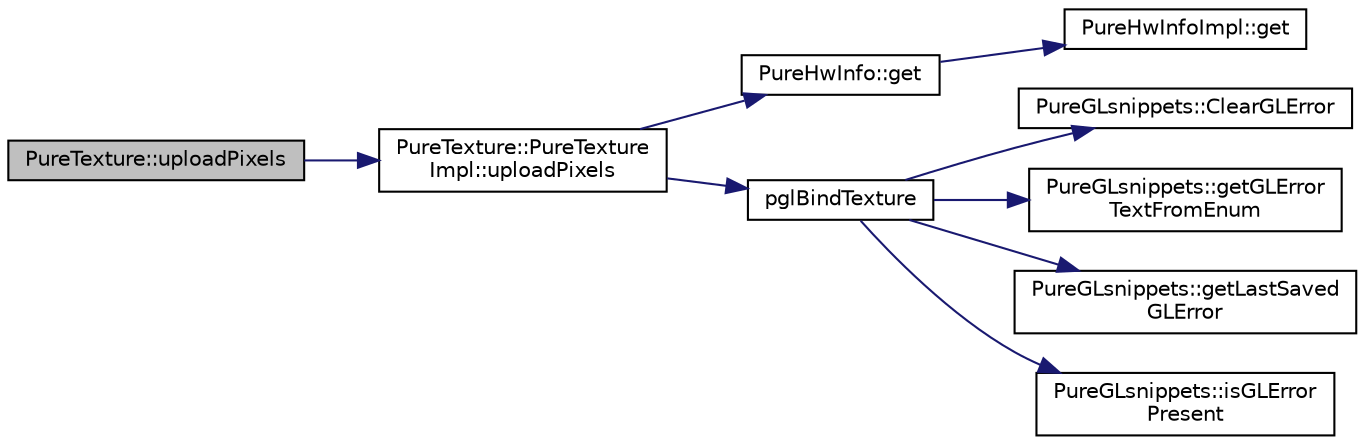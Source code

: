 digraph "PureTexture::uploadPixels"
{
 // LATEX_PDF_SIZE
  edge [fontname="Helvetica",fontsize="10",labelfontname="Helvetica",labelfontsize="10"];
  node [fontname="Helvetica",fontsize="10",shape=record];
  rankdir="LR";
  Node1 [label="PureTexture::uploadPixels",height=0.2,width=0.4,color="black", fillcolor="grey75", style="filled", fontcolor="black",tooltip="Uploads pixels in system memory to video memory."];
  Node1 -> Node2 [color="midnightblue",fontsize="10",style="solid",fontname="Helvetica"];
  Node2 [label="PureTexture::PureTexture\lImpl::uploadPixels",height=0.2,width=0.4,color="black", fillcolor="white", style="filled",URL="$class_pure_texture_1_1_pure_texture_impl.html#afee32d8f64175a3600d8b32f45f4f96c",tooltip=" "];
  Node2 -> Node3 [color="midnightblue",fontsize="10",style="solid",fontname="Helvetica"];
  Node3 [label="PureHwInfo::get",height=0.2,width=0.4,color="black", fillcolor="white", style="filled",URL="$class_pure_hw_info.html#a5d801d548489e9f6c9a3485b8979af3f",tooltip="Gets the singleton instance."];
  Node3 -> Node4 [color="midnightblue",fontsize="10",style="solid",fontname="Helvetica"];
  Node4 [label="PureHwInfoImpl::get",height=0.2,width=0.4,color="black", fillcolor="white", style="filled",URL="$class_pure_hw_info_impl.html#a54faedd6ce3a5750139d457f4a8a22f2",tooltip="Gets the singleton instance."];
  Node2 -> Node5 [color="midnightblue",fontsize="10",style="solid",fontname="Helvetica"];
  Node5 [label="pglBindTexture",height=0.2,width=0.4,color="black", fillcolor="white", style="filled",URL="$_pure_g_lsafe_funcs_8cpp.html#a81dc93b65713c5209fc08c6cb66cfae3",tooltip=" "];
  Node5 -> Node6 [color="midnightblue",fontsize="10",style="solid",fontname="Helvetica"];
  Node6 [label="PureGLsnippets::ClearGLError",height=0.2,width=0.4,color="black", fillcolor="white", style="filled",URL="$class_pure_g_lsnippets.html#a861a8137e889cc2e6dd0b81eee84a6c3",tooltip="Clears GL error state."];
  Node5 -> Node7 [color="midnightblue",fontsize="10",style="solid",fontname="Helvetica"];
  Node7 [label="PureGLsnippets::getGLError\lTextFromEnum",height=0.2,width=0.4,color="black", fillcolor="white", style="filled",URL="$class_pure_g_lsnippets.html#ac9c5e3570d082ea2c1f51b185e238641",tooltip="Gets the string representation of the given GL error."];
  Node5 -> Node8 [color="midnightblue",fontsize="10",style="solid",fontname="Helvetica"];
  Node8 [label="PureGLsnippets::getLastSaved\lGLError",height=0.2,width=0.4,color="black", fillcolor="white", style="filled",URL="$class_pure_g_lsnippets.html#a65daf410252a99c8a322fea26bd4caf1",tooltip="Gets the last saved GL error."];
  Node5 -> Node9 [color="midnightblue",fontsize="10",style="solid",fontname="Helvetica"];
  Node9 [label="PureGLsnippets::isGLError\lPresent",height=0.2,width=0.4,color="black", fillcolor="white", style="filled",URL="$class_pure_g_lsnippets.html#a9901675747b09835eb82ddbad3a91fa5",tooltip="Gets whether there is an error in OpenGL or not."];
}
